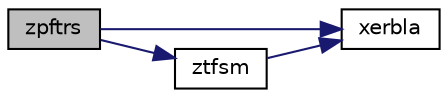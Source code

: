 digraph "zpftrs"
{
 // LATEX_PDF_SIZE
  edge [fontname="Helvetica",fontsize="10",labelfontname="Helvetica",labelfontsize="10"];
  node [fontname="Helvetica",fontsize="10",shape=record];
  rankdir="LR";
  Node1 [label="zpftrs",height=0.2,width=0.4,color="black", fillcolor="grey75", style="filled", fontcolor="black",tooltip="ZPFTRS"];
  Node1 -> Node2 [color="midnightblue",fontsize="10",style="solid",fontname="Helvetica"];
  Node2 [label="xerbla",height=0.2,width=0.4,color="black", fillcolor="white", style="filled",URL="$xerbla_8f.html#a377ee61015baf8dea7770b3a404b1c07",tooltip="XERBLA"];
  Node1 -> Node3 [color="midnightblue",fontsize="10",style="solid",fontname="Helvetica"];
  Node3 [label="ztfsm",height=0.2,width=0.4,color="black", fillcolor="white", style="filled",URL="$ztfsm_8f.html#a5044ae363f4afc02a4790b0da5a623ab",tooltip="ZTFSM solves a matrix equation (one operand is a triangular matrix in RFP format)."];
  Node3 -> Node2 [color="midnightblue",fontsize="10",style="solid",fontname="Helvetica"];
}
